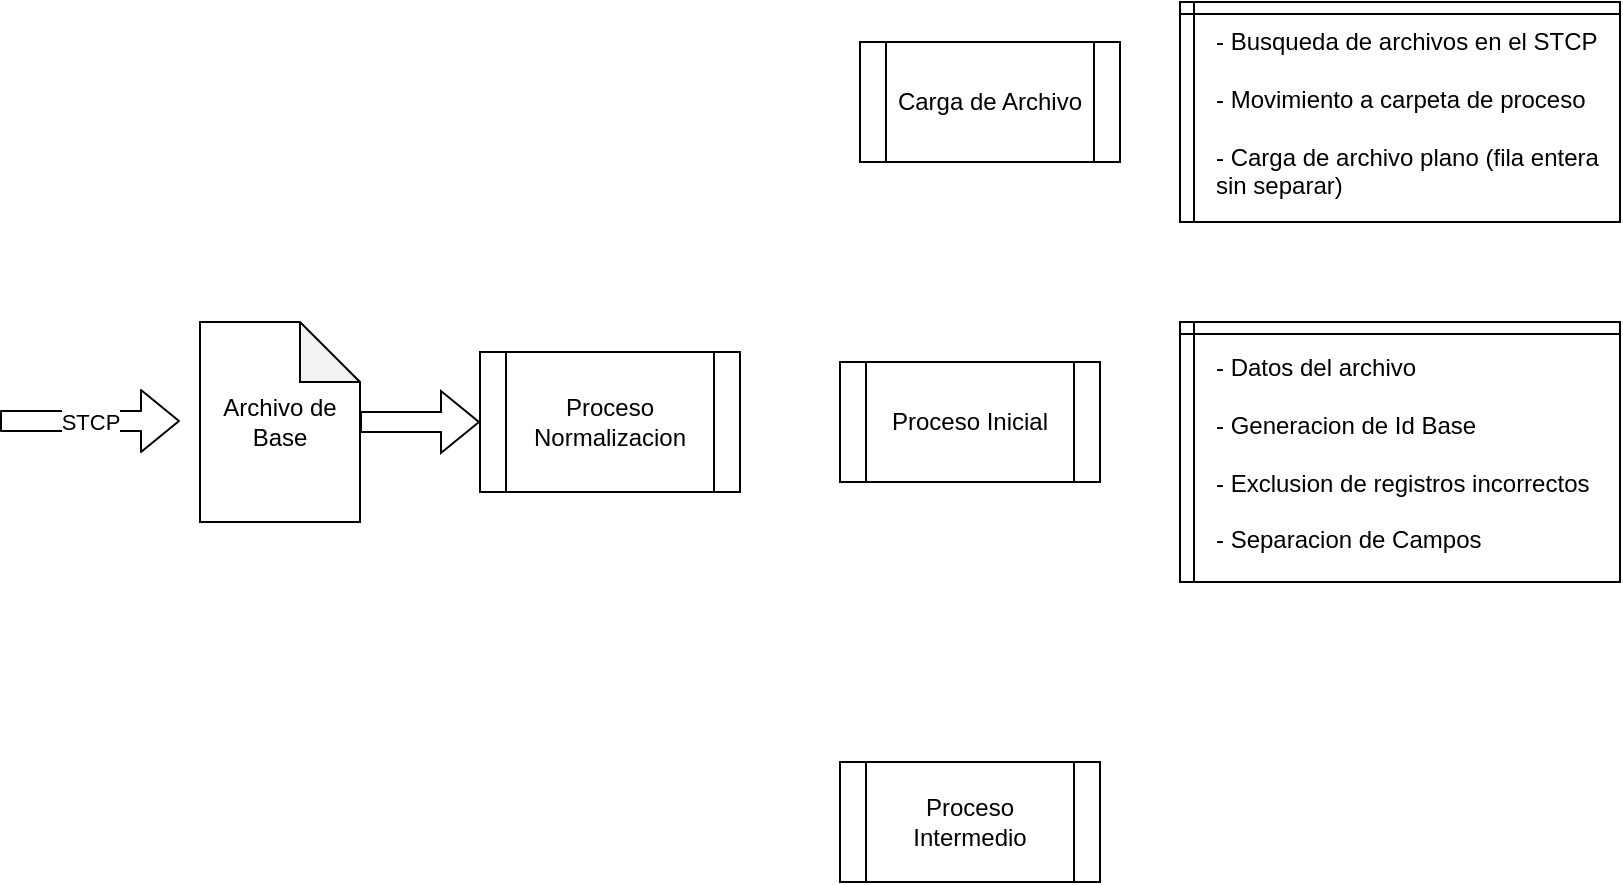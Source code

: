 <mxfile type="github" version="12.9.9"><diagram id="nGhCc_mtPOYVcQmR5R72" name="Page-1"><mxGraphModel grid="1" dx="1209" dy="629" gridSize="10" guides="1" tooltips="1" connect="1" arrows="1" fold="1" page="1" pageScale="1" pageWidth="827" pageHeight="1169" math="0" shadow="0"><root><mxCell id="0" /><mxCell id="1" parent="0" /><mxCell id="IdaFg03iRxn9bENbvHXM-6" parent="1" style="edgeStyle=orthogonalEdgeStyle;rounded=0;orthogonalLoop=1;jettySize=auto;html=1;entryX=0;entryY=0.5;entryDx=0;entryDy=0;shape=flexArrow;" edge="1" source="IdaFg03iRxn9bENbvHXM-1" target="IdaFg03iRxn9bENbvHXM-5"><mxGeometry as="geometry" relative="1" /></mxCell><mxCell id="IdaFg03iRxn9bENbvHXM-1" value="Archivo de Base" parent="1" style="shape=note;whiteSpace=wrap;html=1;backgroundOutline=1;darkOpacity=0.05;" vertex="1"><mxGeometry as="geometry" x="100" y="190" width="80" height="100" /></mxCell><mxCell id="IdaFg03iRxn9bENbvHXM-2" value="STCP" parent="1" style="shape=flexArrow;endArrow=classic;html=1;" edge="1"><mxGeometry as="geometry" relative="1" width="50" height="50"><mxPoint as="sourcePoint" y="239.5" /><mxPoint as="targetPoint" x="90" y="239.5" /></mxGeometry></mxCell><mxCell id="IdaFg03iRxn9bENbvHXM-5" value="Proceso Normalizacion" parent="1" style="shape=process;whiteSpace=wrap;html=1;backgroundOutline=1;" vertex="1"><mxGeometry as="geometry" x="240" y="205" width="130" height="70" /></mxCell><mxCell id="IdaFg03iRxn9bENbvHXM-7" value="Carga de Archivo" parent="1" style="shape=process;whiteSpace=wrap;html=1;backgroundOutline=1;" vertex="1"><mxGeometry as="geometry" x="430" y="50" width="130" height="60" /></mxCell><mxCell id="IdaFg03iRxn9bENbvHXM-8" value="- Busqueda de archivos en el STCP&lt;br&gt;&lt;br&gt;- Movimiento a carpeta de proceso&lt;br&gt;&lt;br&gt;- Carga de archivo plano (fila entera sin separar)" parent="1" style="shape=internalStorage;whiteSpace=wrap;html=1;backgroundOutline=1;dx=7;dy=6;align=left;spacingLeft=16;spacingTop=2;" vertex="1"><mxGeometry as="geometry" x="590" y="30" width="220" height="110" /></mxCell><mxCell id="IdaFg03iRxn9bENbvHXM-9" value="Proceso Inicial" parent="1" style="shape=process;whiteSpace=wrap;html=1;backgroundOutline=1;" vertex="1"><mxGeometry as="geometry" x="420" y="210" width="130" height="60" /></mxCell><mxCell id="IdaFg03iRxn9bENbvHXM-10" value="- Datos del archivo&lt;br&gt;&lt;br&gt;- Generacion de Id Base&lt;br&gt;&lt;br&gt;- Exclusion de registros incorrectos&lt;br&gt;&lt;br&gt;- Separacion de Campos" parent="1" style="shape=internalStorage;whiteSpace=wrap;html=1;backgroundOutline=1;dx=7;dy=6;align=left;spacingLeft=16;spacingTop=2;" vertex="1"><mxGeometry as="geometry" x="590" y="190" width="220" height="130" /></mxCell><mxCell id="IdaFg03iRxn9bENbvHXM-11" value="Proceso Intermedio" parent="1" style="shape=process;whiteSpace=wrap;html=1;backgroundOutline=1;" vertex="1"><mxGeometry as="geometry" x="420" y="410" width="130" height="60" /></mxCell></root></mxGraphModel></diagram></mxfile>